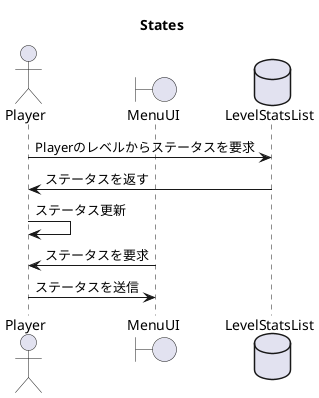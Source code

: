@startuml
title States
Actor Player
boundary MenuUI
database LevelStatsList

Player->LevelStatsList:Playerのレベルからステータスを要求
LevelStatsList->Player:ステータスを返す
Player->Player:ステータス更新
MenuUI->Player:ステータスを要求
Player->MenuUI:ステータスを送信


@enduml
